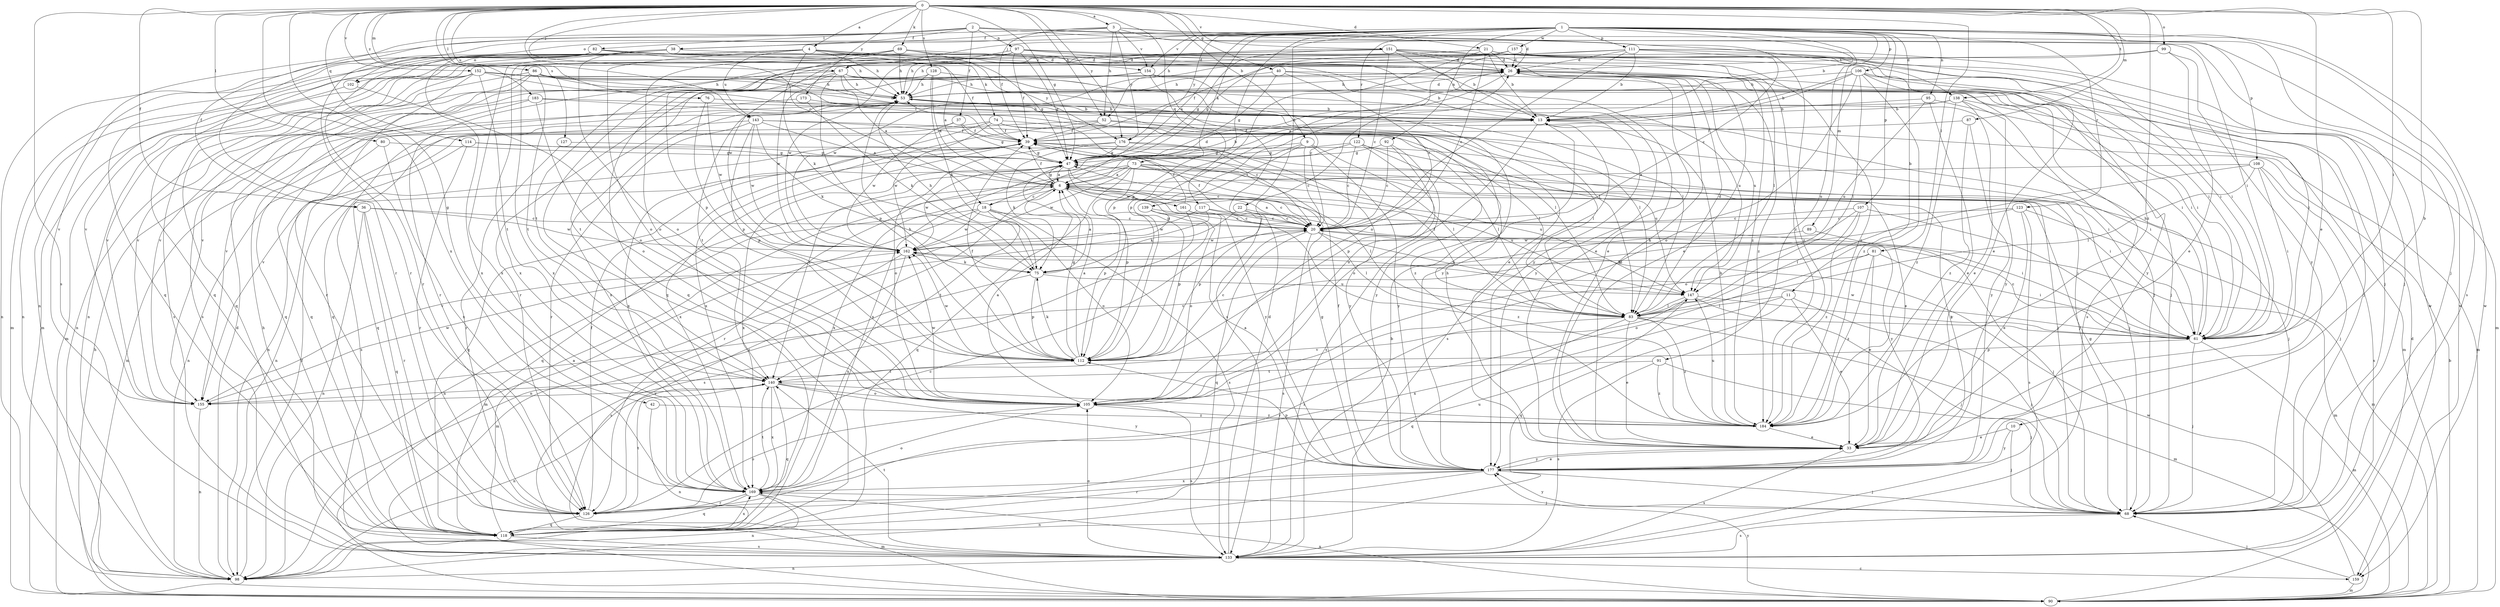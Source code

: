 strict digraph  {
0;
1;
2;
3;
4;
6;
9;
10;
11;
13;
18;
20;
21;
22;
26;
33;
36;
37;
38;
39;
40;
42;
47;
52;
53;
61;
67;
68;
69;
73;
74;
75;
76;
80;
81;
82;
83;
86;
87;
89;
90;
91;
92;
95;
97;
98;
99;
102;
105;
106;
107;
108;
111;
112;
114;
117;
118;
122;
123;
126;
127;
128;
133;
138;
139;
140;
143;
147;
151;
152;
154;
155;
157;
159;
161;
162;
169;
173;
176;
177;
183;
184;
0 -> 3  [label=a];
0 -> 4  [label=a];
0 -> 9  [label=b];
0 -> 10  [label=b];
0 -> 18  [label=c];
0 -> 21  [label=d];
0 -> 33  [label=e];
0 -> 36  [label=f];
0 -> 40  [label=g];
0 -> 42  [label=g];
0 -> 47  [label=g];
0 -> 52  [label=h];
0 -> 61  [label=i];
0 -> 67  [label=j];
0 -> 69  [label=k];
0 -> 76  [label=l];
0 -> 80  [label=l];
0 -> 81  [label=l];
0 -> 86  [label=m];
0 -> 87  [label=m];
0 -> 99  [label=o];
0 -> 114  [label=q];
0 -> 117  [label=q];
0 -> 127  [label=s];
0 -> 128  [label=s];
0 -> 133  [label=s];
0 -> 138  [label=t];
0 -> 143  [label=u];
0 -> 151  [label=v];
0 -> 152  [label=v];
0 -> 169  [label=x];
0 -> 173  [label=y];
0 -> 176  [label=y];
0 -> 183  [label=z];
0 -> 184  [label=z];
1 -> 6  [label=a];
1 -> 11  [label=b];
1 -> 13  [label=b];
1 -> 22  [label=d];
1 -> 52  [label=h];
1 -> 67  [label=j];
1 -> 68  [label=j];
1 -> 73  [label=k];
1 -> 89  [label=m];
1 -> 91  [label=n];
1 -> 92  [label=n];
1 -> 95  [label=n];
1 -> 102  [label=o];
1 -> 106  [label=p];
1 -> 107  [label=p];
1 -> 108  [label=p];
1 -> 111  [label=p];
1 -> 112  [label=p];
1 -> 122  [label=r];
1 -> 123  [label=r];
1 -> 126  [label=r];
1 -> 133  [label=s];
1 -> 154  [label=v];
1 -> 157  [label=w];
1 -> 159  [label=w];
1 -> 176  [label=y];
2 -> 36  [label=f];
2 -> 37  [label=f];
2 -> 38  [label=f];
2 -> 61  [label=i];
2 -> 82  [label=l];
2 -> 97  [label=n];
2 -> 126  [label=r];
2 -> 138  [label=t];
2 -> 159  [label=w];
3 -> 26  [label=d];
3 -> 38  [label=f];
3 -> 39  [label=f];
3 -> 52  [label=h];
3 -> 98  [label=n];
3 -> 154  [label=v];
3 -> 159  [label=w];
3 -> 176  [label=y];
3 -> 184  [label=z];
4 -> 6  [label=a];
4 -> 53  [label=h];
4 -> 74  [label=k];
4 -> 75  [label=k];
4 -> 90  [label=m];
4 -> 98  [label=n];
4 -> 102  [label=o];
4 -> 105  [label=o];
4 -> 143  [label=u];
4 -> 154  [label=v];
4 -> 176  [label=y];
6 -> 18  [label=c];
6 -> 20  [label=c];
6 -> 39  [label=f];
6 -> 47  [label=g];
6 -> 83  [label=l];
6 -> 112  [label=p];
6 -> 118  [label=q];
6 -> 126  [label=r];
6 -> 147  [label=u];
6 -> 161  [label=w];
9 -> 20  [label=c];
9 -> 47  [label=g];
9 -> 83  [label=l];
9 -> 139  [label=t];
9 -> 140  [label=t];
9 -> 177  [label=y];
10 -> 33  [label=e];
10 -> 68  [label=j];
10 -> 177  [label=y];
11 -> 33  [label=e];
11 -> 68  [label=j];
11 -> 83  [label=l];
11 -> 118  [label=q];
11 -> 169  [label=x];
13 -> 39  [label=f];
13 -> 61  [label=i];
13 -> 105  [label=o];
13 -> 133  [label=s];
18 -> 20  [label=c];
18 -> 26  [label=d];
18 -> 90  [label=m];
18 -> 98  [label=n];
18 -> 105  [label=o];
18 -> 133  [label=s];
18 -> 140  [label=t];
18 -> 162  [label=w];
20 -> 6  [label=a];
20 -> 39  [label=f];
20 -> 83  [label=l];
20 -> 90  [label=m];
20 -> 118  [label=q];
20 -> 133  [label=s];
20 -> 147  [label=u];
20 -> 162  [label=w];
21 -> 13  [label=b];
21 -> 20  [label=c];
21 -> 26  [label=d];
21 -> 61  [label=i];
21 -> 68  [label=j];
21 -> 98  [label=n];
21 -> 112  [label=p];
21 -> 169  [label=x];
22 -> 20  [label=c];
22 -> 61  [label=i];
22 -> 75  [label=k];
22 -> 112  [label=p];
26 -> 53  [label=h];
26 -> 61  [label=i];
26 -> 68  [label=j];
26 -> 112  [label=p];
26 -> 147  [label=u];
26 -> 155  [label=v];
26 -> 177  [label=y];
26 -> 184  [label=z];
33 -> 26  [label=d];
33 -> 53  [label=h];
33 -> 133  [label=s];
33 -> 177  [label=y];
36 -> 20  [label=c];
36 -> 98  [label=n];
36 -> 118  [label=q];
36 -> 126  [label=r];
36 -> 162  [label=w];
37 -> 39  [label=f];
37 -> 47  [label=g];
37 -> 90  [label=m];
37 -> 162  [label=w];
38 -> 26  [label=d];
38 -> 105  [label=o];
38 -> 118  [label=q];
38 -> 169  [label=x];
39 -> 47  [label=g];
39 -> 68  [label=j];
39 -> 133  [label=s];
39 -> 169  [label=x];
40 -> 13  [label=b];
40 -> 20  [label=c];
40 -> 47  [label=g];
40 -> 53  [label=h];
40 -> 133  [label=s];
42 -> 98  [label=n];
42 -> 184  [label=z];
47 -> 6  [label=a];
47 -> 13  [label=b];
47 -> 20  [label=c];
47 -> 61  [label=i];
47 -> 118  [label=q];
47 -> 162  [label=w];
47 -> 169  [label=x];
47 -> 177  [label=y];
52 -> 39  [label=f];
52 -> 61  [label=i];
52 -> 83  [label=l];
52 -> 155  [label=v];
52 -> 169  [label=x];
53 -> 13  [label=b];
53 -> 26  [label=d];
53 -> 83  [label=l];
53 -> 118  [label=q];
53 -> 169  [label=x];
61 -> 20  [label=c];
61 -> 53  [label=h];
61 -> 68  [label=j];
61 -> 90  [label=m];
61 -> 112  [label=p];
61 -> 162  [label=w];
67 -> 6  [label=a];
67 -> 53  [label=h];
67 -> 83  [label=l];
67 -> 112  [label=p];
67 -> 126  [label=r];
67 -> 140  [label=t];
67 -> 147  [label=u];
67 -> 162  [label=w];
68 -> 47  [label=g];
68 -> 133  [label=s];
68 -> 177  [label=y];
69 -> 26  [label=d];
69 -> 33  [label=e];
69 -> 47  [label=g];
69 -> 53  [label=h];
69 -> 90  [label=m];
69 -> 105  [label=o];
69 -> 112  [label=p];
73 -> 6  [label=a];
73 -> 33  [label=e];
73 -> 68  [label=j];
73 -> 112  [label=p];
73 -> 118  [label=q];
73 -> 126  [label=r];
73 -> 147  [label=u];
73 -> 162  [label=w];
73 -> 169  [label=x];
73 -> 177  [label=y];
74 -> 20  [label=c];
74 -> 39  [label=f];
74 -> 98  [label=n];
74 -> 162  [label=w];
74 -> 169  [label=x];
74 -> 177  [label=y];
74 -> 184  [label=z];
75 -> 6  [label=a];
75 -> 53  [label=h];
75 -> 112  [label=p];
75 -> 133  [label=s];
75 -> 147  [label=u];
76 -> 13  [label=b];
76 -> 112  [label=p];
76 -> 162  [label=w];
80 -> 47  [label=g];
80 -> 98  [label=n];
80 -> 169  [label=x];
81 -> 33  [label=e];
81 -> 61  [label=i];
81 -> 75  [label=k];
81 -> 105  [label=o];
81 -> 184  [label=z];
82 -> 26  [label=d];
82 -> 33  [label=e];
82 -> 39  [label=f];
82 -> 53  [label=h];
82 -> 98  [label=n];
82 -> 118  [label=q];
82 -> 126  [label=r];
82 -> 155  [label=v];
82 -> 169  [label=x];
82 -> 177  [label=y];
83 -> 26  [label=d];
83 -> 33  [label=e];
83 -> 39  [label=f];
83 -> 61  [label=i];
83 -> 90  [label=m];
83 -> 118  [label=q];
83 -> 126  [label=r];
83 -> 184  [label=z];
86 -> 13  [label=b];
86 -> 33  [label=e];
86 -> 53  [label=h];
86 -> 68  [label=j];
86 -> 98  [label=n];
86 -> 133  [label=s];
86 -> 140  [label=t];
86 -> 155  [label=v];
87 -> 39  [label=f];
87 -> 177  [label=y];
87 -> 184  [label=z];
89 -> 68  [label=j];
89 -> 162  [label=w];
90 -> 13  [label=b];
90 -> 26  [label=d];
90 -> 53  [label=h];
90 -> 169  [label=x];
90 -> 177  [label=y];
91 -> 68  [label=j];
91 -> 133  [label=s];
91 -> 140  [label=t];
91 -> 184  [label=z];
92 -> 20  [label=c];
92 -> 47  [label=g];
92 -> 112  [label=p];
92 -> 133  [label=s];
95 -> 13  [label=b];
95 -> 33  [label=e];
95 -> 90  [label=m];
95 -> 147  [label=u];
97 -> 26  [label=d];
97 -> 33  [label=e];
97 -> 39  [label=f];
97 -> 47  [label=g];
97 -> 53  [label=h];
97 -> 155  [label=v];
97 -> 162  [label=w];
97 -> 184  [label=z];
98 -> 26  [label=d];
98 -> 39  [label=f];
99 -> 26  [label=d];
99 -> 33  [label=e];
99 -> 39  [label=f];
99 -> 177  [label=y];
102 -> 90  [label=m];
102 -> 105  [label=o];
105 -> 6  [label=a];
105 -> 133  [label=s];
105 -> 162  [label=w];
105 -> 184  [label=z];
106 -> 6  [label=a];
106 -> 13  [label=b];
106 -> 53  [label=h];
106 -> 61  [label=i];
106 -> 68  [label=j];
106 -> 83  [label=l];
106 -> 105  [label=o];
106 -> 177  [label=y];
106 -> 184  [label=z];
107 -> 20  [label=c];
107 -> 61  [label=i];
107 -> 75  [label=k];
107 -> 83  [label=l];
107 -> 184  [label=z];
108 -> 6  [label=a];
108 -> 61  [label=i];
108 -> 68  [label=j];
108 -> 83  [label=l];
108 -> 105  [label=o];
108 -> 133  [label=s];
111 -> 13  [label=b];
111 -> 20  [label=c];
111 -> 26  [label=d];
111 -> 61  [label=i];
111 -> 68  [label=j];
111 -> 105  [label=o];
111 -> 118  [label=q];
111 -> 162  [label=w];
112 -> 6  [label=a];
112 -> 20  [label=c];
112 -> 39  [label=f];
112 -> 47  [label=g];
112 -> 53  [label=h];
112 -> 75  [label=k];
112 -> 140  [label=t];
112 -> 162  [label=w];
114 -> 47  [label=g];
114 -> 68  [label=j];
114 -> 98  [label=n];
114 -> 126  [label=r];
117 -> 20  [label=c];
117 -> 98  [label=n];
117 -> 162  [label=w];
117 -> 177  [label=y];
118 -> 6  [label=a];
118 -> 133  [label=s];
118 -> 169  [label=x];
122 -> 20  [label=c];
122 -> 47  [label=g];
122 -> 83  [label=l];
122 -> 105  [label=o];
122 -> 147  [label=u];
122 -> 169  [label=x];
123 -> 20  [label=c];
123 -> 33  [label=e];
123 -> 90  [label=m];
123 -> 133  [label=s];
123 -> 155  [label=v];
126 -> 20  [label=c];
126 -> 39  [label=f];
126 -> 105  [label=o];
126 -> 118  [label=q];
126 -> 140  [label=t];
126 -> 147  [label=u];
127 -> 47  [label=g];
127 -> 126  [label=r];
128 -> 6  [label=a];
128 -> 53  [label=h];
128 -> 75  [label=k];
128 -> 155  [label=v];
128 -> 177  [label=y];
133 -> 13  [label=b];
133 -> 26  [label=d];
133 -> 53  [label=h];
133 -> 98  [label=n];
133 -> 105  [label=o];
133 -> 140  [label=t];
133 -> 159  [label=c];
138 -> 13  [label=b];
138 -> 33  [label=e];
138 -> 90  [label=m];
138 -> 140  [label=t];
138 -> 177  [label=y];
138 -> 184  [label=z];
139 -> 20  [label=c];
139 -> 105  [label=o];
139 -> 112  [label=p];
139 -> 155  [label=v];
140 -> 98  [label=n];
140 -> 105  [label=o];
140 -> 118  [label=q];
140 -> 155  [label=v];
140 -> 169  [label=x];
140 -> 177  [label=y];
140 -> 184  [label=z];
143 -> 6  [label=a];
143 -> 39  [label=f];
143 -> 75  [label=k];
143 -> 83  [label=l];
143 -> 112  [label=p];
143 -> 118  [label=q];
143 -> 126  [label=r];
143 -> 162  [label=w];
147 -> 61  [label=i];
147 -> 68  [label=j];
147 -> 83  [label=l];
147 -> 155  [label=v];
151 -> 13  [label=b];
151 -> 20  [label=c];
151 -> 26  [label=d];
151 -> 33  [label=e];
151 -> 47  [label=g];
151 -> 53  [label=h];
151 -> 83  [label=l];
151 -> 118  [label=q];
151 -> 162  [label=w];
151 -> 184  [label=z];
152 -> 39  [label=f];
152 -> 53  [label=h];
152 -> 61  [label=i];
152 -> 83  [label=l];
152 -> 118  [label=q];
152 -> 126  [label=r];
152 -> 133  [label=s];
152 -> 140  [label=t];
152 -> 155  [label=v];
154 -> 20  [label=c];
154 -> 53  [label=h];
154 -> 61  [label=i];
154 -> 126  [label=r];
154 -> 133  [label=s];
155 -> 98  [label=n];
155 -> 162  [label=w];
157 -> 26  [label=d];
157 -> 47  [label=g];
157 -> 61  [label=i];
157 -> 90  [label=m];
157 -> 112  [label=p];
157 -> 140  [label=t];
157 -> 169  [label=x];
157 -> 184  [label=z];
159 -> 68  [label=j];
159 -> 90  [label=m];
159 -> 162  [label=w];
161 -> 20  [label=c];
161 -> 39  [label=f];
161 -> 133  [label=s];
161 -> 184  [label=z];
162 -> 75  [label=k];
162 -> 90  [label=m];
162 -> 169  [label=x];
169 -> 68  [label=j];
169 -> 90  [label=m];
169 -> 98  [label=n];
169 -> 105  [label=o];
169 -> 118  [label=q];
169 -> 126  [label=r];
169 -> 140  [label=t];
173 -> 13  [label=b];
173 -> 75  [label=k];
173 -> 118  [label=q];
176 -> 47  [label=g];
176 -> 68  [label=j];
176 -> 75  [label=k];
176 -> 105  [label=o];
176 -> 177  [label=y];
177 -> 6  [label=a];
177 -> 33  [label=e];
177 -> 39  [label=f];
177 -> 47  [label=g];
177 -> 68  [label=j];
177 -> 98  [label=n];
177 -> 112  [label=p];
177 -> 126  [label=r];
177 -> 169  [label=x];
183 -> 13  [label=b];
183 -> 83  [label=l];
183 -> 105  [label=o];
183 -> 118  [label=q];
183 -> 155  [label=v];
184 -> 13  [label=b];
184 -> 33  [label=e];
184 -> 147  [label=u];
}
